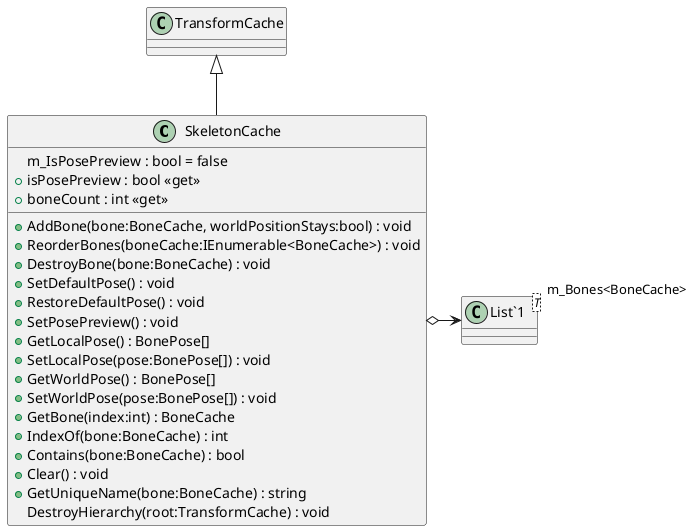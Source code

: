 @startuml
class SkeletonCache {
    m_IsPosePreview : bool = false
    + isPosePreview : bool <<get>>
    + boneCount : int <<get>>
    + AddBone(bone:BoneCache, worldPositionStays:bool) : void
    + ReorderBones(boneCache:IEnumerable<BoneCache>) : void
    + DestroyBone(bone:BoneCache) : void
    + SetDefaultPose() : void
    + RestoreDefaultPose() : void
    + SetPosePreview() : void
    + GetLocalPose() : BonePose[]
    + SetLocalPose(pose:BonePose[]) : void
    + GetWorldPose() : BonePose[]
    + SetWorldPose(pose:BonePose[]) : void
    + GetBone(index:int) : BoneCache
    + IndexOf(bone:BoneCache) : int
    + Contains(bone:BoneCache) : bool
    + Clear() : void
    + GetUniqueName(bone:BoneCache) : string
    DestroyHierarchy(root:TransformCache) : void
}
class "List`1"<T> {
}
TransformCache <|-- SkeletonCache
SkeletonCache o-> "m_Bones<BoneCache>" "List`1"
@enduml
